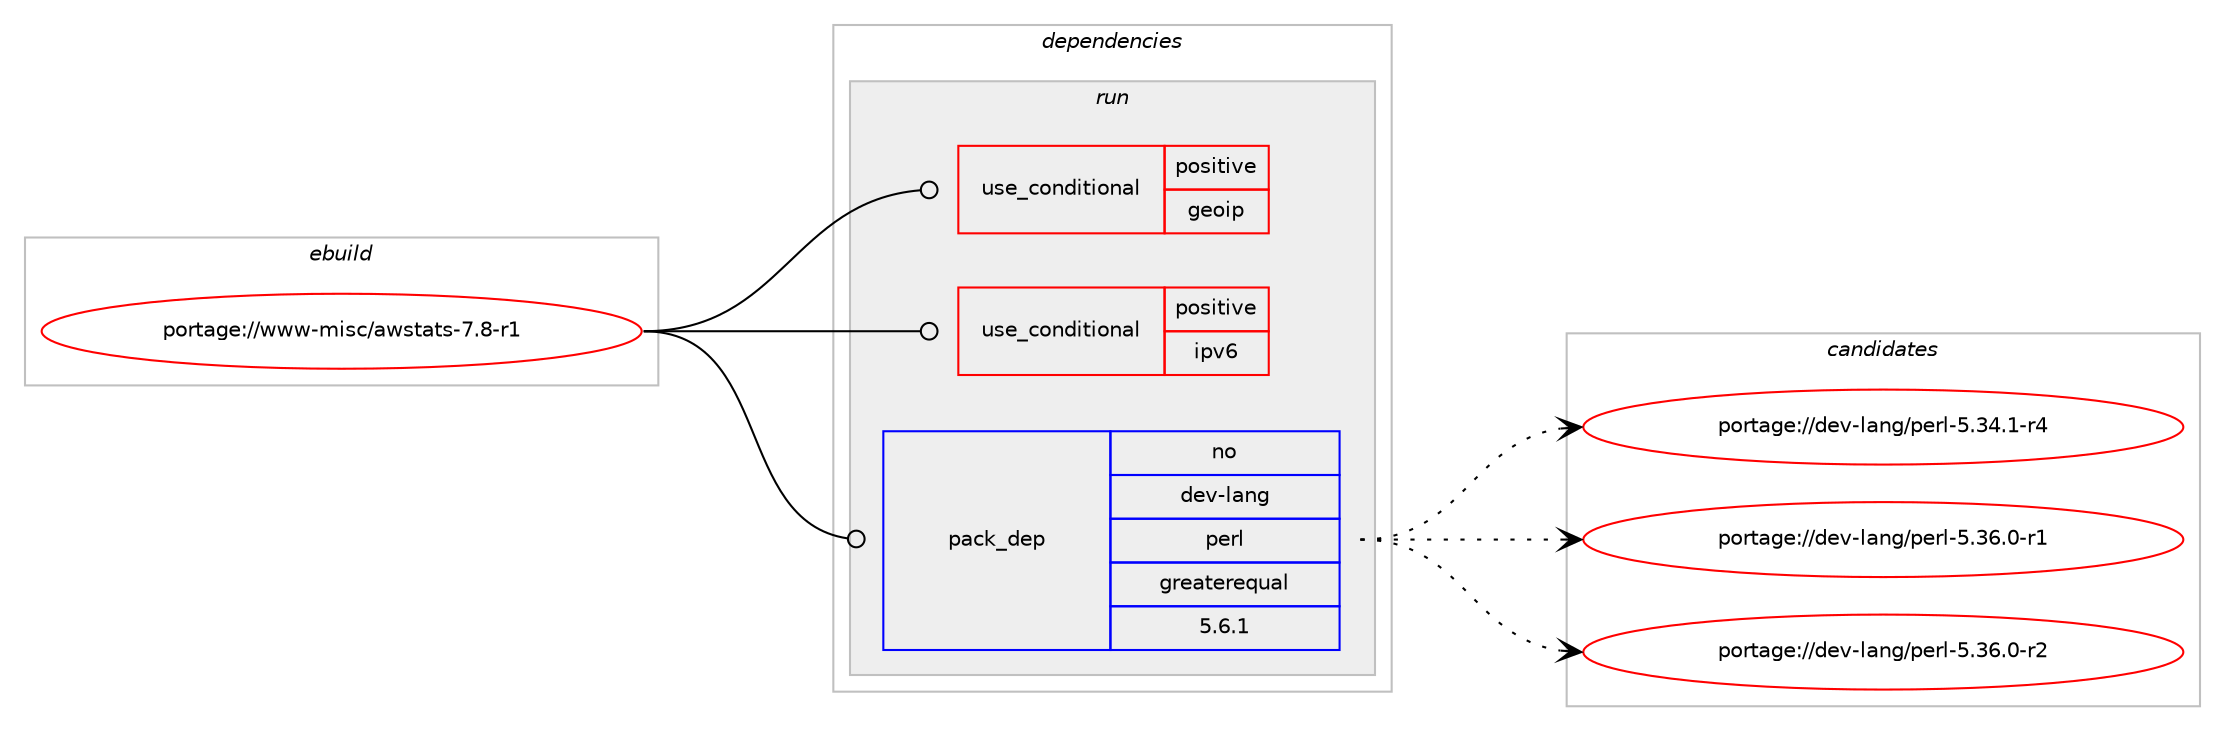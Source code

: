 digraph prolog {

# *************
# Graph options
# *************

newrank=true;
concentrate=true;
compound=true;
graph [rankdir=LR,fontname=Helvetica,fontsize=10,ranksep=1.5];#, ranksep=2.5, nodesep=0.2];
edge  [arrowhead=vee];
node  [fontname=Helvetica,fontsize=10];

# **********
# The ebuild
# **********

subgraph cluster_leftcol {
color=gray;
rank=same;
label=<<i>ebuild</i>>;
id [label="portage://www-misc/awstats-7.8-r1", color=red, width=4, href="../www-misc/awstats-7.8-r1.svg"];
}

# ****************
# The dependencies
# ****************

subgraph cluster_midcol {
color=gray;
label=<<i>dependencies</i>>;
subgraph cluster_compile {
fillcolor="#eeeeee";
style=filled;
label=<<i>compile</i>>;
}
subgraph cluster_compileandrun {
fillcolor="#eeeeee";
style=filled;
label=<<i>compile and run</i>>;
}
subgraph cluster_run {
fillcolor="#eeeeee";
style=filled;
label=<<i>run</i>>;
subgraph cond5070 {
dependency8028 [label=<<TABLE BORDER="0" CELLBORDER="1" CELLSPACING="0" CELLPADDING="4"><TR><TD ROWSPAN="3" CELLPADDING="10">use_conditional</TD></TR><TR><TD>positive</TD></TR><TR><TD>geoip</TD></TR></TABLE>>, shape=none, color=red];
# *** BEGIN UNKNOWN DEPENDENCY TYPE (TODO) ***
# dependency8028 -> package_dependency(portage://www-misc/awstats-7.8-r1,run,no,dev-perl,Geo-IP,none,[,,],[],[])
# *** END UNKNOWN DEPENDENCY TYPE (TODO) ***

}
id:e -> dependency8028:w [weight=20,style="solid",arrowhead="odot"];
subgraph cond5071 {
dependency8029 [label=<<TABLE BORDER="0" CELLBORDER="1" CELLSPACING="0" CELLPADDING="4"><TR><TD ROWSPAN="3" CELLPADDING="10">use_conditional</TD></TR><TR><TD>positive</TD></TR><TR><TD>ipv6</TD></TR></TABLE>>, shape=none, color=red];
# *** BEGIN UNKNOWN DEPENDENCY TYPE (TODO) ***
# dependency8029 -> package_dependency(portage://www-misc/awstats-7.8-r1,run,no,dev-perl,Net-DNS,none,[,,],[],[])
# *** END UNKNOWN DEPENDENCY TYPE (TODO) ***

# *** BEGIN UNKNOWN DEPENDENCY TYPE (TODO) ***
# dependency8029 -> package_dependency(portage://www-misc/awstats-7.8-r1,run,no,dev-perl,Net-IP,none,[,,],[],[])
# *** END UNKNOWN DEPENDENCY TYPE (TODO) ***

}
id:e -> dependency8029:w [weight=20,style="solid",arrowhead="odot"];
subgraph pack2838 {
dependency8030 [label=<<TABLE BORDER="0" CELLBORDER="1" CELLSPACING="0" CELLPADDING="4" WIDTH="220"><TR><TD ROWSPAN="6" CELLPADDING="30">pack_dep</TD></TR><TR><TD WIDTH="110">no</TD></TR><TR><TD>dev-lang</TD></TR><TR><TD>perl</TD></TR><TR><TD>greaterequal</TD></TR><TR><TD>5.6.1</TD></TR></TABLE>>, shape=none, color=blue];
}
id:e -> dependency8030:w [weight=20,style="solid",arrowhead="odot"];
# *** BEGIN UNKNOWN DEPENDENCY TYPE (TODO) ***
# id -> package_dependency(portage://www-misc/awstats-7.8-r1,run,no,dev-perl,URI,none,[,,],[],[])
# *** END UNKNOWN DEPENDENCY TYPE (TODO) ***

# *** BEGIN UNKNOWN DEPENDENCY TYPE (TODO) ***
# id -> package_dependency(portage://www-misc/awstats-7.8-r1,run,no,virtual,perl-Time-Local,none,[,,],[],[])
# *** END UNKNOWN DEPENDENCY TYPE (TODO) ***

}
}

# **************
# The candidates
# **************

subgraph cluster_choices {
rank=same;
color=gray;
label=<<i>candidates</i>>;

subgraph choice2838 {
color=black;
nodesep=1;
choice100101118451089711010347112101114108455346515246494511452 [label="portage://dev-lang/perl-5.34.1-r4", color=red, width=4,href="../dev-lang/perl-5.34.1-r4.svg"];
choice100101118451089711010347112101114108455346515446484511449 [label="portage://dev-lang/perl-5.36.0-r1", color=red, width=4,href="../dev-lang/perl-5.36.0-r1.svg"];
choice100101118451089711010347112101114108455346515446484511450 [label="portage://dev-lang/perl-5.36.0-r2", color=red, width=4,href="../dev-lang/perl-5.36.0-r2.svg"];
dependency8030:e -> choice100101118451089711010347112101114108455346515246494511452:w [style=dotted,weight="100"];
dependency8030:e -> choice100101118451089711010347112101114108455346515446484511449:w [style=dotted,weight="100"];
dependency8030:e -> choice100101118451089711010347112101114108455346515446484511450:w [style=dotted,weight="100"];
}
}

}
